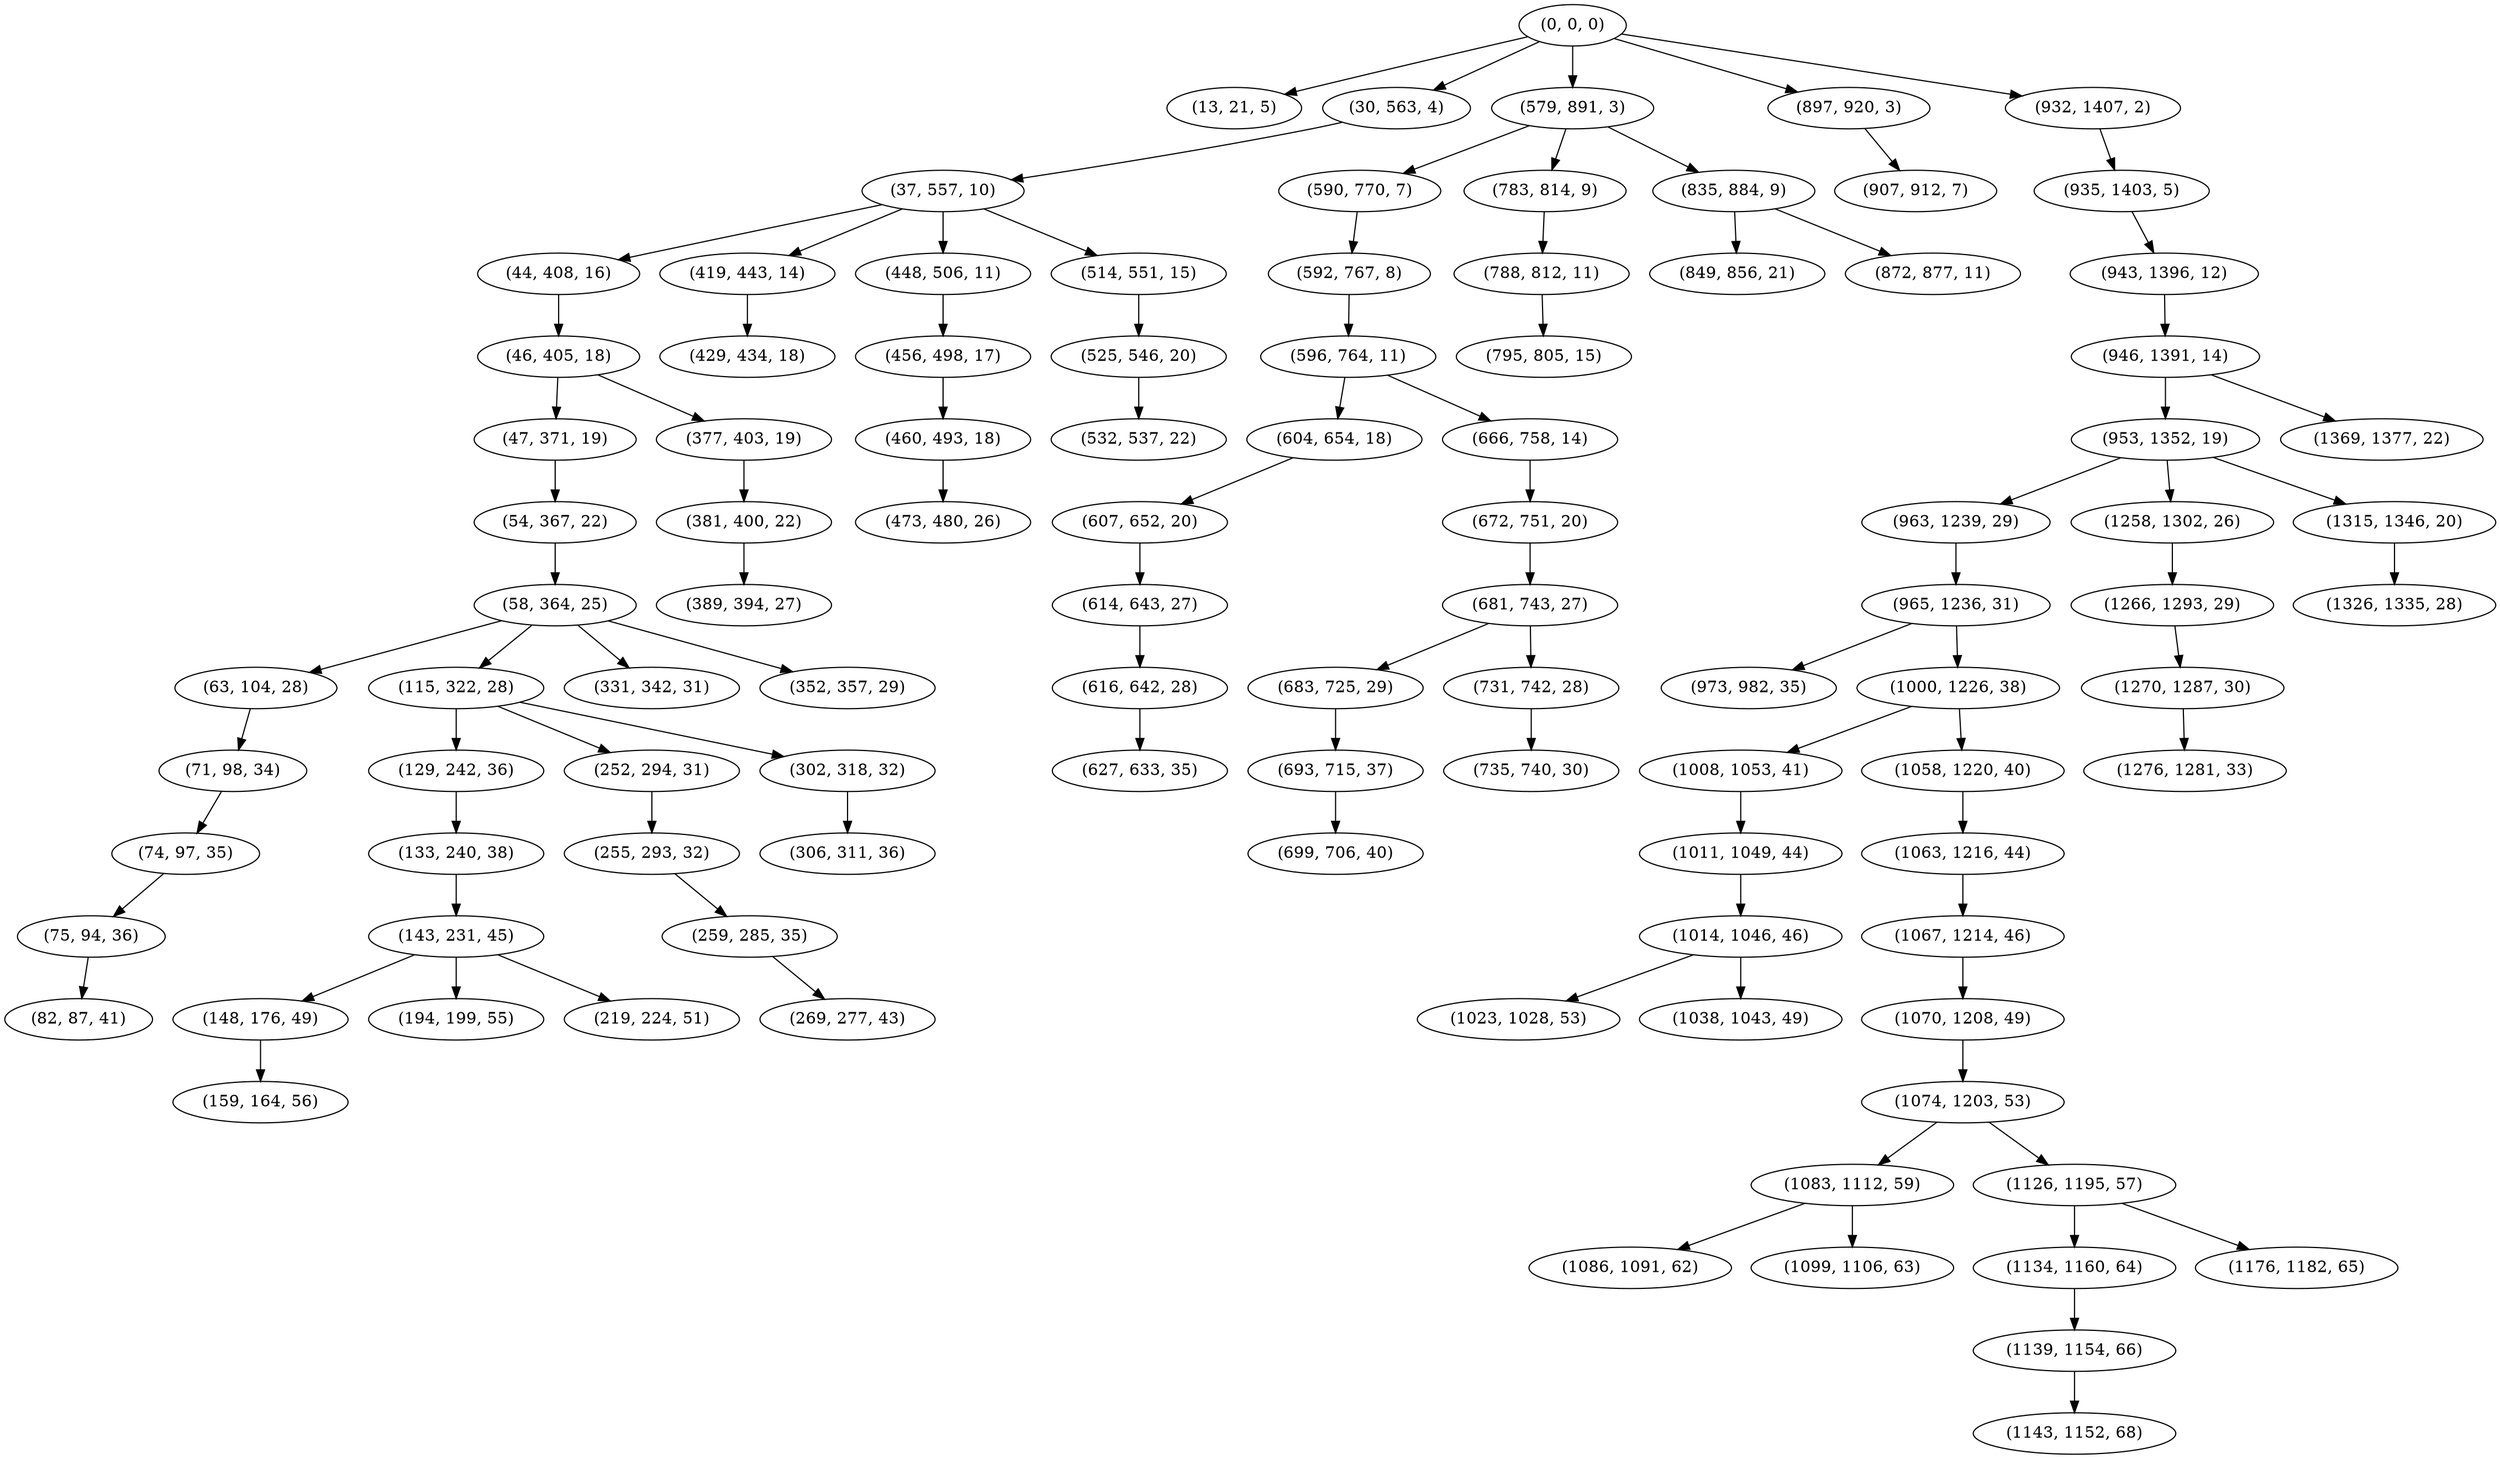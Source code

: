 digraph tree {
    "(0, 0, 0)";
    "(13, 21, 5)";
    "(30, 563, 4)";
    "(37, 557, 10)";
    "(44, 408, 16)";
    "(46, 405, 18)";
    "(47, 371, 19)";
    "(54, 367, 22)";
    "(58, 364, 25)";
    "(63, 104, 28)";
    "(71, 98, 34)";
    "(74, 97, 35)";
    "(75, 94, 36)";
    "(82, 87, 41)";
    "(115, 322, 28)";
    "(129, 242, 36)";
    "(133, 240, 38)";
    "(143, 231, 45)";
    "(148, 176, 49)";
    "(159, 164, 56)";
    "(194, 199, 55)";
    "(219, 224, 51)";
    "(252, 294, 31)";
    "(255, 293, 32)";
    "(259, 285, 35)";
    "(269, 277, 43)";
    "(302, 318, 32)";
    "(306, 311, 36)";
    "(331, 342, 31)";
    "(352, 357, 29)";
    "(377, 403, 19)";
    "(381, 400, 22)";
    "(389, 394, 27)";
    "(419, 443, 14)";
    "(429, 434, 18)";
    "(448, 506, 11)";
    "(456, 498, 17)";
    "(460, 493, 18)";
    "(473, 480, 26)";
    "(514, 551, 15)";
    "(525, 546, 20)";
    "(532, 537, 22)";
    "(579, 891, 3)";
    "(590, 770, 7)";
    "(592, 767, 8)";
    "(596, 764, 11)";
    "(604, 654, 18)";
    "(607, 652, 20)";
    "(614, 643, 27)";
    "(616, 642, 28)";
    "(627, 633, 35)";
    "(666, 758, 14)";
    "(672, 751, 20)";
    "(681, 743, 27)";
    "(683, 725, 29)";
    "(693, 715, 37)";
    "(699, 706, 40)";
    "(731, 742, 28)";
    "(735, 740, 30)";
    "(783, 814, 9)";
    "(788, 812, 11)";
    "(795, 805, 15)";
    "(835, 884, 9)";
    "(849, 856, 21)";
    "(872, 877, 11)";
    "(897, 920, 3)";
    "(907, 912, 7)";
    "(932, 1407, 2)";
    "(935, 1403, 5)";
    "(943, 1396, 12)";
    "(946, 1391, 14)";
    "(953, 1352, 19)";
    "(963, 1239, 29)";
    "(965, 1236, 31)";
    "(973, 982, 35)";
    "(1000, 1226, 38)";
    "(1008, 1053, 41)";
    "(1011, 1049, 44)";
    "(1014, 1046, 46)";
    "(1023, 1028, 53)";
    "(1038, 1043, 49)";
    "(1058, 1220, 40)";
    "(1063, 1216, 44)";
    "(1067, 1214, 46)";
    "(1070, 1208, 49)";
    "(1074, 1203, 53)";
    "(1083, 1112, 59)";
    "(1086, 1091, 62)";
    "(1099, 1106, 63)";
    "(1126, 1195, 57)";
    "(1134, 1160, 64)";
    "(1139, 1154, 66)";
    "(1143, 1152, 68)";
    "(1176, 1182, 65)";
    "(1258, 1302, 26)";
    "(1266, 1293, 29)";
    "(1270, 1287, 30)";
    "(1276, 1281, 33)";
    "(1315, 1346, 20)";
    "(1326, 1335, 28)";
    "(1369, 1377, 22)";
    "(0, 0, 0)" -> "(13, 21, 5)";
    "(0, 0, 0)" -> "(30, 563, 4)";
    "(0, 0, 0)" -> "(579, 891, 3)";
    "(0, 0, 0)" -> "(897, 920, 3)";
    "(0, 0, 0)" -> "(932, 1407, 2)";
    "(30, 563, 4)" -> "(37, 557, 10)";
    "(37, 557, 10)" -> "(44, 408, 16)";
    "(37, 557, 10)" -> "(419, 443, 14)";
    "(37, 557, 10)" -> "(448, 506, 11)";
    "(37, 557, 10)" -> "(514, 551, 15)";
    "(44, 408, 16)" -> "(46, 405, 18)";
    "(46, 405, 18)" -> "(47, 371, 19)";
    "(46, 405, 18)" -> "(377, 403, 19)";
    "(47, 371, 19)" -> "(54, 367, 22)";
    "(54, 367, 22)" -> "(58, 364, 25)";
    "(58, 364, 25)" -> "(63, 104, 28)";
    "(58, 364, 25)" -> "(115, 322, 28)";
    "(58, 364, 25)" -> "(331, 342, 31)";
    "(58, 364, 25)" -> "(352, 357, 29)";
    "(63, 104, 28)" -> "(71, 98, 34)";
    "(71, 98, 34)" -> "(74, 97, 35)";
    "(74, 97, 35)" -> "(75, 94, 36)";
    "(75, 94, 36)" -> "(82, 87, 41)";
    "(115, 322, 28)" -> "(129, 242, 36)";
    "(115, 322, 28)" -> "(252, 294, 31)";
    "(115, 322, 28)" -> "(302, 318, 32)";
    "(129, 242, 36)" -> "(133, 240, 38)";
    "(133, 240, 38)" -> "(143, 231, 45)";
    "(143, 231, 45)" -> "(148, 176, 49)";
    "(143, 231, 45)" -> "(194, 199, 55)";
    "(143, 231, 45)" -> "(219, 224, 51)";
    "(148, 176, 49)" -> "(159, 164, 56)";
    "(252, 294, 31)" -> "(255, 293, 32)";
    "(255, 293, 32)" -> "(259, 285, 35)";
    "(259, 285, 35)" -> "(269, 277, 43)";
    "(302, 318, 32)" -> "(306, 311, 36)";
    "(377, 403, 19)" -> "(381, 400, 22)";
    "(381, 400, 22)" -> "(389, 394, 27)";
    "(419, 443, 14)" -> "(429, 434, 18)";
    "(448, 506, 11)" -> "(456, 498, 17)";
    "(456, 498, 17)" -> "(460, 493, 18)";
    "(460, 493, 18)" -> "(473, 480, 26)";
    "(514, 551, 15)" -> "(525, 546, 20)";
    "(525, 546, 20)" -> "(532, 537, 22)";
    "(579, 891, 3)" -> "(590, 770, 7)";
    "(579, 891, 3)" -> "(783, 814, 9)";
    "(579, 891, 3)" -> "(835, 884, 9)";
    "(590, 770, 7)" -> "(592, 767, 8)";
    "(592, 767, 8)" -> "(596, 764, 11)";
    "(596, 764, 11)" -> "(604, 654, 18)";
    "(596, 764, 11)" -> "(666, 758, 14)";
    "(604, 654, 18)" -> "(607, 652, 20)";
    "(607, 652, 20)" -> "(614, 643, 27)";
    "(614, 643, 27)" -> "(616, 642, 28)";
    "(616, 642, 28)" -> "(627, 633, 35)";
    "(666, 758, 14)" -> "(672, 751, 20)";
    "(672, 751, 20)" -> "(681, 743, 27)";
    "(681, 743, 27)" -> "(683, 725, 29)";
    "(681, 743, 27)" -> "(731, 742, 28)";
    "(683, 725, 29)" -> "(693, 715, 37)";
    "(693, 715, 37)" -> "(699, 706, 40)";
    "(731, 742, 28)" -> "(735, 740, 30)";
    "(783, 814, 9)" -> "(788, 812, 11)";
    "(788, 812, 11)" -> "(795, 805, 15)";
    "(835, 884, 9)" -> "(849, 856, 21)";
    "(835, 884, 9)" -> "(872, 877, 11)";
    "(897, 920, 3)" -> "(907, 912, 7)";
    "(932, 1407, 2)" -> "(935, 1403, 5)";
    "(935, 1403, 5)" -> "(943, 1396, 12)";
    "(943, 1396, 12)" -> "(946, 1391, 14)";
    "(946, 1391, 14)" -> "(953, 1352, 19)";
    "(946, 1391, 14)" -> "(1369, 1377, 22)";
    "(953, 1352, 19)" -> "(963, 1239, 29)";
    "(953, 1352, 19)" -> "(1258, 1302, 26)";
    "(953, 1352, 19)" -> "(1315, 1346, 20)";
    "(963, 1239, 29)" -> "(965, 1236, 31)";
    "(965, 1236, 31)" -> "(973, 982, 35)";
    "(965, 1236, 31)" -> "(1000, 1226, 38)";
    "(1000, 1226, 38)" -> "(1008, 1053, 41)";
    "(1000, 1226, 38)" -> "(1058, 1220, 40)";
    "(1008, 1053, 41)" -> "(1011, 1049, 44)";
    "(1011, 1049, 44)" -> "(1014, 1046, 46)";
    "(1014, 1046, 46)" -> "(1023, 1028, 53)";
    "(1014, 1046, 46)" -> "(1038, 1043, 49)";
    "(1058, 1220, 40)" -> "(1063, 1216, 44)";
    "(1063, 1216, 44)" -> "(1067, 1214, 46)";
    "(1067, 1214, 46)" -> "(1070, 1208, 49)";
    "(1070, 1208, 49)" -> "(1074, 1203, 53)";
    "(1074, 1203, 53)" -> "(1083, 1112, 59)";
    "(1074, 1203, 53)" -> "(1126, 1195, 57)";
    "(1083, 1112, 59)" -> "(1086, 1091, 62)";
    "(1083, 1112, 59)" -> "(1099, 1106, 63)";
    "(1126, 1195, 57)" -> "(1134, 1160, 64)";
    "(1126, 1195, 57)" -> "(1176, 1182, 65)";
    "(1134, 1160, 64)" -> "(1139, 1154, 66)";
    "(1139, 1154, 66)" -> "(1143, 1152, 68)";
    "(1258, 1302, 26)" -> "(1266, 1293, 29)";
    "(1266, 1293, 29)" -> "(1270, 1287, 30)";
    "(1270, 1287, 30)" -> "(1276, 1281, 33)";
    "(1315, 1346, 20)" -> "(1326, 1335, 28)";
}
